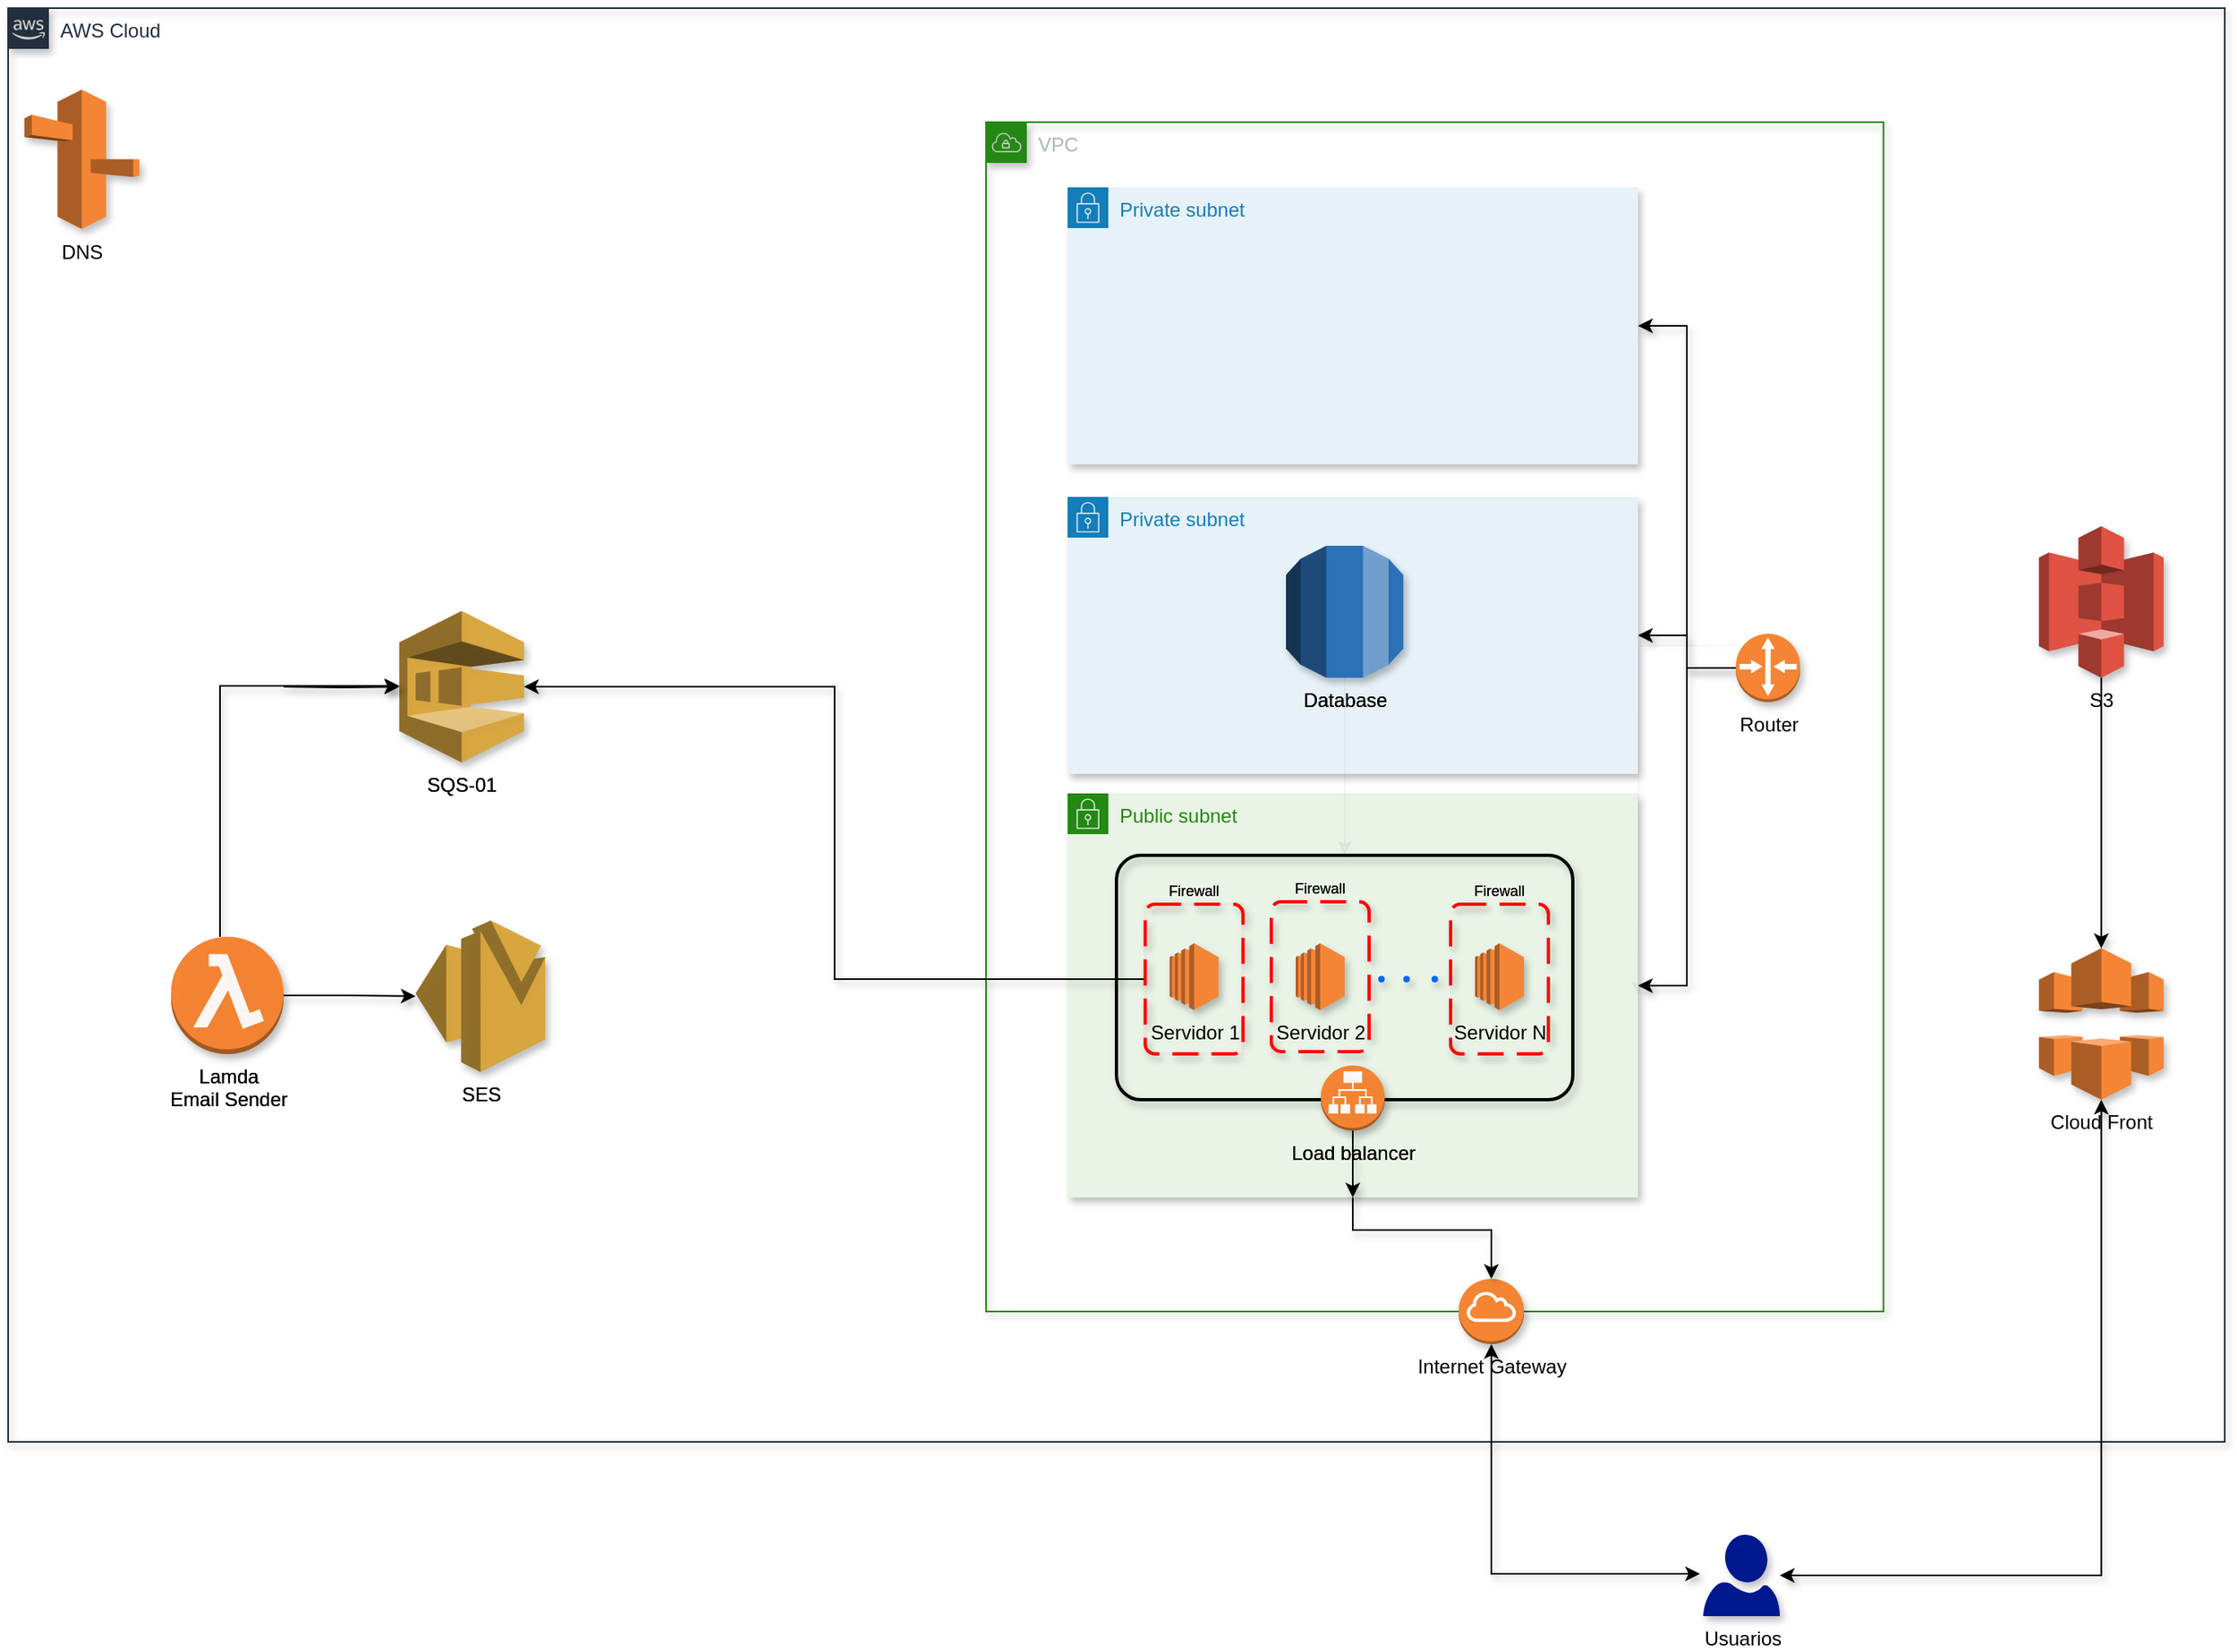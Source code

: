 <mxfile version="13.7.9" type="device" pages="2"><diagram id="Ht1M8jgEwFfnCIfOTk4-" name="Infra"><mxGraphModel dx="3112" dy="2058" grid="1" gridSize="10" guides="1" tooltips="1" connect="1" arrows="1" fold="1" page="1" pageScale="1" pageWidth="1169" pageHeight="827" math="0" shadow="0"><root><mxCell id="0"/><mxCell id="1" parent="0"/><mxCell id="UEzPUAAOIrF-is8g5C7q-75" value="AWS Cloud" style="points=[[0,0],[0.25,0],[0.5,0],[0.75,0],[1,0],[1,0.25],[1,0.5],[1,0.75],[1,1],[0.75,1],[0.5,1],[0.25,1],[0,1],[0,0.75],[0,0.5],[0,0.25]];outlineConnect=0;gradientColor=none;html=1;whiteSpace=wrap;fontSize=12;fontStyle=0;shape=mxgraph.aws4.group;grIcon=mxgraph.aws4.group_aws_cloud_alt;strokeColor=#232F3E;fillColor=none;verticalAlign=top;align=left;spacingLeft=30;fontColor=#232F3E;dashed=0;labelBackgroundColor=#ffffff;shadow=1;" parent="1" vertex="1"><mxGeometry x="-700" y="-160" width="1360" height="880" as="geometry"/></mxCell><mxCell id="mnhG8lF9wxIaQaI-vo0K-6" value="VPC" style="points=[[0,0],[0.25,0],[0.5,0],[0.75,0],[1,0],[1,0.25],[1,0.5],[1,0.75],[1,1],[0.75,1],[0.5,1],[0.25,1],[0,1],[0,0.75],[0,0.5],[0,0.25]];outlineConnect=0;gradientColor=none;html=1;whiteSpace=wrap;fontSize=12;fontStyle=0;shape=mxgraph.aws4.group;grIcon=mxgraph.aws4.group_vpc;strokeColor=#248814;fillColor=none;verticalAlign=top;align=left;spacingLeft=30;fontColor=#AAB7B8;dashed=0;shadow=1;" parent="1" vertex="1"><mxGeometry x="-100" y="-90" width="550.62" height="730" as="geometry"/></mxCell><mxCell id="mnhG8lF9wxIaQaI-vo0K-8" value="Public subnet" style="points=[[0,0],[0.25,0],[0.5,0],[0.75,0],[1,0],[1,0.25],[1,0.5],[1,0.75],[1,1],[0.75,1],[0.5,1],[0.25,1],[0,1],[0,0.75],[0,0.5],[0,0.25]];outlineConnect=0;gradientColor=none;html=1;whiteSpace=wrap;fontSize=12;fontStyle=0;shape=mxgraph.aws4.group;grIcon=mxgraph.aws4.group_security_group;grStroke=0;strokeColor=#248814;fillColor=#E9F3E6;verticalAlign=top;align=left;spacingLeft=30;fontColor=#248814;dashed=0;shadow=1;" parent="1" vertex="1"><mxGeometry x="-50" y="322" width="350" height="248" as="geometry"/></mxCell><mxCell id="MbS6RfOG2SpEnjlKsU_T-2" value="" style="rounded=1;arcSize=10;dashed=0;fillColor=none;gradientColor=none;strokeWidth=2;shadow=1;" parent="1" vertex="1"><mxGeometry x="-20" y="360" width="280" height="150" as="geometry"/></mxCell><mxCell id="mnhG8lF9wxIaQaI-vo0K-15" style="edgeStyle=orthogonalEdgeStyle;rounded=0;orthogonalLoop=1;jettySize=auto;html=1;shadow=1;" parent="1" source="mnhG8lF9wxIaQaI-vo0K-1" target="-0kQdXLuB438WXjTpxAU-2" edge="1"><mxGeometry relative="1" as="geometry"/></mxCell><mxCell id="mnhG8lF9wxIaQaI-vo0K-1" value="S3" style="outlineConnect=0;dashed=0;verticalLabelPosition=bottom;verticalAlign=top;align=center;html=1;shape=mxgraph.aws3.s3;fillColor=#E05243;gradientColor=none;shadow=1;" parent="1" vertex="1"><mxGeometry x="546" y="158" width="76.5" height="93" as="geometry"/></mxCell><mxCell id="mnhG8lF9wxIaQaI-vo0K-9" value="Private subnet" style="points=[[0,0],[0.25,0],[0.5,0],[0.75,0],[1,0],[1,0.25],[1,0.5],[1,0.75],[1,1],[0.75,1],[0.5,1],[0.25,1],[0,1],[0,0.75],[0,0.5],[0,0.25]];outlineConnect=0;gradientColor=none;html=1;whiteSpace=wrap;fontSize=12;fontStyle=0;shape=mxgraph.aws4.group;grIcon=mxgraph.aws4.group_security_group;grStroke=0;strokeColor=#147EBA;fillColor=#E6F2F8;verticalAlign=top;align=left;spacingLeft=30;fontColor=#147EBA;dashed=0;shadow=1;" parent="1" vertex="1"><mxGeometry x="-50" y="140" width="350" height="170" as="geometry"/></mxCell><mxCell id="mnhG8lF9wxIaQaI-vo0K-20" style="edgeStyle=orthogonalEdgeStyle;rounded=0;orthogonalLoop=1;jettySize=auto;html=1;entryX=0.5;entryY=0;entryDx=0;entryDy=0;shadow=1;sketch=0;fillOpacity=20;strokeOpacity=20;snapToPoint=0;fixDash=0;metaEdit=0;backgroundOutline=0;comic=0;deletable=1;opacity=20;" parent="1" source="mnhG8lF9wxIaQaI-vo0K-4" target="MbS6RfOG2SpEnjlKsU_T-2" edge="1"><mxGeometry relative="1" as="geometry"><mxPoint x="62.3" y="388.5" as="targetPoint"/><Array as="points"><mxPoint x="120" y="340"/><mxPoint x="120" y="340"/></Array></mxGeometry></mxCell><mxCell id="mnhG8lF9wxIaQaI-vo0K-4" value="Database" style="outlineConnect=0;dashed=0;verticalLabelPosition=bottom;verticalAlign=top;align=center;html=1;shape=mxgraph.aws3.rds;fillColor=#2E73B8;gradientColor=none;shadow=1;" parent="1" vertex="1"><mxGeometry x="84" y="170" width="72" height="81" as="geometry"/></mxCell><mxCell id="MbS6RfOG2SpEnjlKsU_T-6" style="edgeStyle=orthogonalEdgeStyle;rounded=0;orthogonalLoop=1;jettySize=auto;html=1;shadow=1;" parent="1" source="mnhG8lF9wxIaQaI-vo0K-10" target="mnhG8lF9wxIaQaI-vo0K-9" edge="1"><mxGeometry relative="1" as="geometry"/></mxCell><mxCell id="MbS6RfOG2SpEnjlKsU_T-7" style="edgeStyle=orthogonalEdgeStyle;rounded=0;orthogonalLoop=1;jettySize=auto;html=1;shadow=1;exitX=0;exitY=0.5;exitDx=0;exitDy=0;exitPerimeter=0;" parent="1" source="mnhG8lF9wxIaQaI-vo0K-10" edge="1"><mxGeometry relative="1" as="geometry"><mxPoint x="300" y="440" as="targetPoint"/><Array as="points"><mxPoint x="330" y="245"/><mxPoint x="330" y="440"/></Array></mxGeometry></mxCell><mxCell id="1e-k4Do-7GrArvSf9HRF-3" style="edgeStyle=orthogonalEdgeStyle;rounded=0;comic=0;sketch=0;orthogonalLoop=1;jettySize=auto;html=1;entryX=1;entryY=0.5;entryDx=0;entryDy=0;shadow=1;strokeWidth=1;" edge="1" parent="1" source="mnhG8lF9wxIaQaI-vo0K-10" target="1e-k4Do-7GrArvSf9HRF-1"><mxGeometry relative="1" as="geometry"/></mxCell><mxCell id="mnhG8lF9wxIaQaI-vo0K-10" value="Router" style="outlineConnect=0;dashed=0;verticalLabelPosition=bottom;verticalAlign=top;align=center;html=1;shape=mxgraph.aws3.router;fillColor=#F58534;gradientColor=none;shadow=1;" parent="1" vertex="1"><mxGeometry x="360" y="224" width="39.5" height="42" as="geometry"/></mxCell><mxCell id="MbS6RfOG2SpEnjlKsU_T-15" style="edgeStyle=orthogonalEdgeStyle;rounded=0;orthogonalLoop=1;jettySize=auto;html=1;entryX=-0.043;entryY=0.486;entryDx=0;entryDy=0;entryPerimeter=0;fontSize=9;startArrow=classic;startFill=1;shadow=1;" parent="1" source="mnhG8lF9wxIaQaI-vo0K-13" target="mnhG8lF9wxIaQaI-vo0K-16" edge="1"><mxGeometry relative="1" as="geometry"><Array as="points"><mxPoint x="210" y="801"/><mxPoint x="338" y="801"/></Array></mxGeometry></mxCell><mxCell id="mnhG8lF9wxIaQaI-vo0K-13" value="Internet Gateway" style="outlineConnect=0;dashed=0;verticalLabelPosition=bottom;verticalAlign=top;align=center;html=1;shape=mxgraph.aws3.internet_gateway;fillColor=#F58534;gradientColor=none;shadow=1;" parent="1" vertex="1"><mxGeometry x="190" y="620" width="40" height="40" as="geometry"/></mxCell><mxCell id="mnhG8lF9wxIaQaI-vo0K-17" style="edgeStyle=orthogonalEdgeStyle;rounded=0;orthogonalLoop=1;jettySize=auto;html=1;startArrow=classic;startFill=1;shadow=1;" parent="1" source="mnhG8lF9wxIaQaI-vo0K-16" target="-0kQdXLuB438WXjTpxAU-2" edge="1"><mxGeometry relative="1" as="geometry"/></mxCell><mxCell id="mnhG8lF9wxIaQaI-vo0K-16" value="Usuarios" style="aspect=fixed;pointerEvents=1;shadow=1;dashed=0;html=1;strokeColor=none;labelPosition=center;verticalLabelPosition=bottom;verticalAlign=top;align=center;fillColor=#00188D;shape=mxgraph.azure.user" parent="1" vertex="1"><mxGeometry x="340" y="777" width="47" height="50" as="geometry"/></mxCell><mxCell id="Nk1z6KC5Ir7FFRCZGZQF-7" style="edgeStyle=orthogonalEdgeStyle;rounded=0;orthogonalLoop=1;jettySize=auto;html=1;entryX=1;entryY=0.5;entryDx=0;entryDy=0;entryPerimeter=0;shadow=1;" parent="1" source="mnhG8lF9wxIaQaI-vo0K-21" target="Nk1z6KC5Ir7FFRCZGZQF-1" edge="1"><mxGeometry relative="1" as="geometry"/></mxCell><mxCell id="mnhG8lF9wxIaQaI-vo0K-21" value="Firewall" style="rounded=1;arcSize=10;dashed=1;strokeColor=#ff0000;fillColor=none;gradientColor=none;dashPattern=8 4;strokeWidth=2;verticalAlign=bottom;fontSize=9;labelPosition=center;verticalLabelPosition=top;align=center;shadow=1;" parent="1" vertex="1"><mxGeometry x="-2.34" y="390" width="60" height="91.88" as="geometry"/></mxCell><mxCell id="MbS6RfOG2SpEnjlKsU_T-3" value="Servidor 1" style="outlineConnect=0;dashed=0;verticalLabelPosition=bottom;verticalAlign=top;align=center;html=1;shape=mxgraph.aws3.ec2;fillColor=#F58536;gradientColor=none;fontFamily=Helvetica;fontSize=12;fontColor=#000000;strokeColor=#000000;shadow=1;" parent="1" vertex="1"><mxGeometry x="12.66" y="414" width="30" height="41" as="geometry"/></mxCell><mxCell id="MbS6RfOG2SpEnjlKsU_T-4" value="Servidor 2" style="outlineConnect=0;dashed=0;verticalLabelPosition=bottom;verticalAlign=top;align=center;html=1;shape=mxgraph.aws3.ec2;fillColor=#F58536;gradientColor=none;fontFamily=Helvetica;fontSize=12;fontColor=#000000;strokeColor=#000000;shadow=1;" parent="1" vertex="1"><mxGeometry x="90" y="414" width="30" height="41" as="geometry"/></mxCell><mxCell id="MbS6RfOG2SpEnjlKsU_T-5" value="Servidor N" style="outlineConnect=0;dashed=0;verticalLabelPosition=bottom;verticalAlign=top;align=center;html=1;shape=mxgraph.aws3.ec2;fillColor=#F58536;gradientColor=none;fontFamily=Helvetica;fontSize=12;fontColor=#000000;strokeColor=#000000;shadow=1;" parent="1" vertex="1"><mxGeometry x="200" y="414" width="30" height="41" as="geometry"/></mxCell><mxCell id="MbS6RfOG2SpEnjlKsU_T-14" style="edgeStyle=orthogonalEdgeStyle;rounded=0;orthogonalLoop=1;jettySize=auto;html=1;fontSize=9;shadow=1;exitX=0.5;exitY=1;exitDx=0;exitDy=0;" parent="1" source="mnhG8lF9wxIaQaI-vo0K-8" target="mnhG8lF9wxIaQaI-vo0K-13" edge="1"><mxGeometry relative="1" as="geometry"><Array as="points"><mxPoint x="125" y="590"/><mxPoint x="210" y="590"/></Array></mxGeometry></mxCell><mxCell id="OxUXf7kW-paoAAkhmsjb-1" value="Load balancer" style="outlineConnect=0;dashed=0;verticalLabelPosition=bottom;verticalAlign=top;align=center;html=1;shape=mxgraph.aws3.application_load_balancer;fillColor=#F58534;gradientColor=none;shadow=1;" parent="1" vertex="1"><mxGeometry x="105.41" y="489" width="39.19" height="40" as="geometry"/></mxCell><mxCell id="MbS6RfOG2SpEnjlKsU_T-8" value="Firewall" style="rounded=1;arcSize=10;dashed=1;strokeColor=#ff0000;fillColor=none;gradientColor=none;dashPattern=8 4;strokeWidth=2;verticalAlign=bottom;fontSize=9;labelPosition=center;verticalLabelPosition=top;align=center;shadow=1;" parent="1" vertex="1"><mxGeometry x="75" y="388.56" width="60" height="91.88" as="geometry"/></mxCell><mxCell id="MbS6RfOG2SpEnjlKsU_T-9" value="Firewall" style="rounded=1;arcSize=10;dashed=1;strokeColor=#ff0000;fillColor=none;gradientColor=none;dashPattern=8 4;strokeWidth=2;verticalAlign=bottom;fontSize=9;labelPosition=center;verticalLabelPosition=top;align=center;shadow=1;" parent="1" vertex="1"><mxGeometry x="185" y="390" width="60" height="91.88" as="geometry"/></mxCell><mxCell id="MbS6RfOG2SpEnjlKsU_T-10" value="" style="shape=ellipse;fillColor=#0065FF;strokeColor=none;html=1;fontSize=9;shadow=1;" parent="1" vertex="1"><mxGeometry x="140.6" y="433.94" width="4" height="4" as="geometry"/></mxCell><mxCell id="MbS6RfOG2SpEnjlKsU_T-11" value="" style="shape=ellipse;fillColor=#0065FF;strokeColor=none;html=1;fontSize=9;shadow=1;" parent="1" vertex="1"><mxGeometry x="156" y="433.94" width="4" height="4" as="geometry"/></mxCell><mxCell id="MbS6RfOG2SpEnjlKsU_T-12" value="" style="shape=ellipse;fillColor=#0065FF;strokeColor=none;html=1;fontSize=9;shadow=1;" parent="1" vertex="1"><mxGeometry x="173.31" y="433.94" width="4" height="4" as="geometry"/></mxCell><mxCell id="-0kQdXLuB438WXjTpxAU-2" value="Cloud Front" style="outlineConnect=0;dashed=0;verticalLabelPosition=bottom;verticalAlign=top;align=center;html=1;shape=mxgraph.aws3.cloudfront;fillColor=#F58536;gradientColor=none;shadow=1;" parent="1" vertex="1"><mxGeometry x="546" y="417" width="76.5" height="93" as="geometry"/></mxCell><mxCell id="Nk1z6KC5Ir7FFRCZGZQF-1" value="SQS-01" style="outlineConnect=0;dashed=0;verticalLabelPosition=bottom;verticalAlign=top;align=center;html=1;shape=mxgraph.aws3.sqs;fillColor=#D9A741;gradientColor=none;shadow=1;" parent="1" vertex="1"><mxGeometry x="-460" y="210" width="76.5" height="93" as="geometry"/></mxCell><mxCell id="Nk1z6KC5Ir7FFRCZGZQF-6" style="edgeStyle=orthogonalEdgeStyle;rounded=0;orthogonalLoop=1;jettySize=auto;html=1;shadow=1;" parent="1" target="Nk1z6KC5Ir7FFRCZGZQF-1" edge="1"><mxGeometry relative="1" as="geometry"><mxPoint x="-531" y="256.5" as="sourcePoint"/></mxGeometry></mxCell><mxCell id="Nk1z6KC5Ir7FFRCZGZQF-3" value="SES" style="outlineConnect=0;dashed=0;verticalLabelPosition=bottom;verticalAlign=top;align=center;html=1;shape=mxgraph.aws3.ses;fillColor=#D9A741;gradientColor=none;shadow=1;" parent="1" vertex="1"><mxGeometry x="-450" y="400" width="79.5" height="93" as="geometry"/></mxCell><mxCell id="Nk1z6KC5Ir7FFRCZGZQF-5" style="edgeStyle=orthogonalEdgeStyle;rounded=0;orthogonalLoop=1;jettySize=auto;html=1;shadow=1;" parent="1" source="Nk1z6KC5Ir7FFRCZGZQF-4" target="Nk1z6KC5Ir7FFRCZGZQF-3" edge="1"><mxGeometry relative="1" as="geometry"/></mxCell><mxCell id="Nk1z6KC5Ir7FFRCZGZQF-8" style="edgeStyle=orthogonalEdgeStyle;rounded=0;orthogonalLoop=1;jettySize=auto;html=1;shadow=1;" parent="1" source="Nk1z6KC5Ir7FFRCZGZQF-4" target="Nk1z6KC5Ir7FFRCZGZQF-1" edge="1"><mxGeometry relative="1" as="geometry"><Array as="points"><mxPoint x="-570" y="256"/></Array></mxGeometry></mxCell><mxCell id="Nk1z6KC5Ir7FFRCZGZQF-4" value="Lamda&lt;br&gt;Email Sender" style="outlineConnect=0;dashed=0;verticalLabelPosition=bottom;verticalAlign=top;align=center;html=1;shape=mxgraph.aws3.lambda_function;fillColor=#F58534;gradientColor=none;shadow=1;" parent="1" vertex="1"><mxGeometry x="-600" y="410" width="69" height="72" as="geometry"/></mxCell><mxCell id="a4WOM5VTJcxrO73jm8Ho-1" value="DNS" style="outlineConnect=0;dashed=0;verticalLabelPosition=bottom;verticalAlign=top;align=center;html=1;shape=mxgraph.aws3.route_53;fillColor=#F58536;gradientColor=none;shadow=1;" parent="1" vertex="1"><mxGeometry x="-690" y="-110" width="70.5" height="85.5" as="geometry"/></mxCell><mxCell id="zT_Kn03Fci27_pbCyP-L-1" value="SQS-01" style="outlineConnect=0;dashed=0;verticalLabelPosition=bottom;verticalAlign=top;align=center;html=1;shape=mxgraph.aws3.sqs;fillColor=#D9A741;shadow=1;sketch=0;fillOpacity=20;strokeOpacity=20;snapToPoint=0;fixDash=0;metaEdit=0;backgroundOutline=0;comic=0;deletable=1;opacity=5;noLabel=0;labelBackgroundColor=none;labelBorderColor=none;" vertex="1" parent="1"><mxGeometry x="-460" y="210" width="76.5" height="93" as="geometry"/></mxCell><mxCell id="zT_Kn03Fci27_pbCyP-L-2" style="edgeStyle=orthogonalEdgeStyle;rounded=0;orthogonalLoop=1;jettySize=auto;html=1;shadow=1;sketch=0;fillOpacity=20;strokeOpacity=20;snapToPoint=0;fixDash=0;metaEdit=0;backgroundOutline=0;comic=0;deletable=1;opacity=20;" edge="1" target="zT_Kn03Fci27_pbCyP-L-1" parent="1"><mxGeometry relative="1" as="geometry"><mxPoint x="-531" y="256.5" as="sourcePoint"/></mxGeometry></mxCell><mxCell id="zT_Kn03Fci27_pbCyP-L-3" value="SES" style="outlineConnect=0;dashed=0;verticalLabelPosition=bottom;verticalAlign=top;align=center;html=1;shape=mxgraph.aws3.ses;fillColor=#D9A741;gradientColor=none;shadow=1;sketch=0;fillOpacity=20;strokeOpacity=20;snapToPoint=0;fixDash=0;metaEdit=0;backgroundOutline=0;comic=0;deletable=1;opacity=20;" vertex="1" parent="1"><mxGeometry x="-450" y="400" width="79.5" height="93" as="geometry"/></mxCell><mxCell id="zT_Kn03Fci27_pbCyP-L-4" style="edgeStyle=orthogonalEdgeStyle;rounded=0;orthogonalLoop=1;jettySize=auto;html=1;shadow=1;sketch=0;fillOpacity=20;strokeOpacity=20;snapToPoint=0;fixDash=0;metaEdit=0;backgroundOutline=0;comic=0;deletable=1;opacity=20;" edge="1" source="zT_Kn03Fci27_pbCyP-L-6" target="zT_Kn03Fci27_pbCyP-L-3" parent="1"><mxGeometry relative="1" as="geometry"/></mxCell><mxCell id="zT_Kn03Fci27_pbCyP-L-5" style="edgeStyle=orthogonalEdgeStyle;rounded=0;orthogonalLoop=1;jettySize=auto;html=1;shadow=1;sketch=0;fillOpacity=20;strokeOpacity=20;snapToPoint=0;fixDash=0;metaEdit=0;backgroundOutline=0;comic=0;deletable=1;opacity=20;" edge="1" source="zT_Kn03Fci27_pbCyP-L-6" target="zT_Kn03Fci27_pbCyP-L-1" parent="1"><mxGeometry relative="1" as="geometry"><Array as="points"><mxPoint x="-570" y="256"/></Array></mxGeometry></mxCell><mxCell id="zT_Kn03Fci27_pbCyP-L-6" value="Lamda&lt;br&gt;Email Sender" style="outlineConnect=0;dashed=0;verticalLabelPosition=bottom;verticalAlign=top;align=center;html=1;shape=mxgraph.aws3.lambda_function;fillColor=#F58534;gradientColor=none;shadow=1;sketch=0;fillOpacity=20;strokeOpacity=20;snapToPoint=0;fixDash=0;metaEdit=0;backgroundOutline=0;comic=0;deletable=1;opacity=20;" vertex="1" parent="1"><mxGeometry x="-600" y="410" width="69" height="72" as="geometry"/></mxCell><mxCell id="zT_Kn03Fci27_pbCyP-L-8" style="edgeStyle=orthogonalEdgeStyle;rounded=0;orthogonalLoop=1;jettySize=auto;html=1;entryX=1;entryY=0.5;entryDx=0;entryDy=0;entryPerimeter=0;shadow=1;sketch=0;fillOpacity=20;strokeOpacity=20;snapToPoint=0;fixDash=0;metaEdit=0;backgroundOutline=0;comic=0;deletable=1;opacity=20;" edge="1" source="zT_Kn03Fci27_pbCyP-L-12" target="zT_Kn03Fci27_pbCyP-L-1" parent="1"><mxGeometry relative="1" as="geometry"/></mxCell><mxCell id="1e-k4Do-7GrArvSf9HRF-4" style="edgeStyle=orthogonalEdgeStyle;rounded=0;comic=0;sketch=0;orthogonalLoop=1;jettySize=auto;html=1;shadow=1;strokeWidth=1;" edge="1" parent="1" source="zT_Kn03Fci27_pbCyP-L-9" target="mnhG8lF9wxIaQaI-vo0K-8"><mxGeometry relative="1" as="geometry"><Array as="points"><mxPoint x="125" y="550"/><mxPoint x="125" y="550"/></Array></mxGeometry></mxCell><mxCell id="zT_Kn03Fci27_pbCyP-L-9" value="Load balancer" style="outlineConnect=0;dashed=0;verticalLabelPosition=bottom;verticalAlign=top;align=center;html=1;shape=mxgraph.aws3.application_load_balancer;fillColor=#F58534;gradientColor=none;shadow=1;sketch=0;fillOpacity=20;strokeOpacity=20;snapToPoint=0;fixDash=0;metaEdit=0;backgroundOutline=0;comic=0;deletable=1;opacity=20;" vertex="1" parent="1"><mxGeometry x="105.41" y="489" width="39.19" height="40" as="geometry"/></mxCell><mxCell id="zT_Kn03Fci27_pbCyP-L-10" value="Firewall" style="rounded=1;arcSize=10;dashed=1;strokeColor=#ff0000;fillColor=none;gradientColor=none;dashPattern=8 4;strokeWidth=2;verticalAlign=bottom;fontSize=9;labelPosition=center;verticalLabelPosition=top;align=center;shadow=1;sketch=0;fillOpacity=20;strokeOpacity=20;snapToPoint=0;fixDash=0;metaEdit=0;backgroundOutline=0;comic=0;deletable=1;opacity=20;" vertex="1" parent="1"><mxGeometry x="185" y="390" width="60" height="91.88" as="geometry"/></mxCell><mxCell id="zT_Kn03Fci27_pbCyP-L-11" value="Firewall" style="rounded=1;arcSize=10;dashed=1;strokeColor=#ff0000;fillColor=none;gradientColor=none;dashPattern=8 4;strokeWidth=2;verticalAlign=bottom;fontSize=9;labelPosition=center;verticalLabelPosition=top;align=center;shadow=1;sketch=0;fillOpacity=20;strokeOpacity=20;snapToPoint=0;fixDash=0;metaEdit=0;backgroundOutline=0;comic=0;deletable=1;opacity=20;" vertex="1" parent="1"><mxGeometry x="75" y="388.56" width="60" height="91.88" as="geometry"/></mxCell><mxCell id="zT_Kn03Fci27_pbCyP-L-12" value="Firewall" style="rounded=0;arcSize=10;dashed=1;strokeColor=#ff0000;fillColor=none;gradientColor=none;dashPattern=8 4;strokeWidth=2;verticalAlign=bottom;fontSize=9;labelPosition=center;verticalLabelPosition=top;align=center;shadow=1;sketch=0;fillOpacity=20;strokeOpacity=20;snapToPoint=0;fixDash=0;metaEdit=0;backgroundOutline=0;comic=0;deletable=1;opacity=20;glass=0;" vertex="1" parent="1"><mxGeometry x="-2.34" y="390" width="60" height="91.88" as="geometry"/></mxCell><mxCell id="zT_Kn03Fci27_pbCyP-L-14" style="edgeStyle=orthogonalEdgeStyle;rounded=0;orthogonalLoop=1;jettySize=auto;html=1;shadow=1;sketch=0;fillOpacity=20;strokeOpacity=20;snapToPoint=0;fixDash=0;metaEdit=0;backgroundOutline=0;comic=0;deletable=1;opacity=20;" edge="1" parent="1"><mxGeometry relative="1" as="geometry"><mxPoint x="360.0" y="231" as="sourcePoint"/><mxPoint x="300" y="446" as="targetPoint"/></mxGeometry></mxCell><mxCell id="zT_Kn03Fci27_pbCyP-L-15" value="Database" style="outlineConnect=0;dashed=0;verticalLabelPosition=bottom;verticalAlign=top;align=center;html=1;shape=mxgraph.aws3.rds;fillColor=#2E73B8;gradientColor=none;shadow=1;sketch=0;fillOpacity=20;strokeOpacity=20;snapToPoint=0;fixDash=0;metaEdit=0;backgroundOutline=0;comic=0;deletable=1;opacity=20;" vertex="1" parent="1"><mxGeometry x="84" y="170" width="72" height="81" as="geometry"/></mxCell><mxCell id="1e-k4Do-7GrArvSf9HRF-1" value="Private subnet" style="points=[[0,0],[0.25,0],[0.5,0],[0.75,0],[1,0],[1,0.25],[1,0.5],[1,0.75],[1,1],[0.75,1],[0.5,1],[0.25,1],[0,1],[0,0.75],[0,0.5],[0,0.25]];outlineConnect=0;gradientColor=none;html=1;whiteSpace=wrap;fontSize=12;fontStyle=0;shape=mxgraph.aws4.group;grIcon=mxgraph.aws4.group_security_group;grStroke=0;strokeColor=#147EBA;fillColor=#E6F2F8;verticalAlign=top;align=left;spacingLeft=30;fontColor=#147EBA;dashed=0;shadow=1;" vertex="1" parent="1"><mxGeometry x="-49.99" y="-50" width="350" height="170" as="geometry"/></mxCell></root></mxGraphModel></diagram><diagram id="qpSCPYUVqvApu8bBz1Ph" name="add vpc"><mxGraphModel dx="2793" dy="2331" grid="1" gridSize="10" guides="1" tooltips="1" connect="1" arrows="1" fold="1" page="1" pageScale="1" pageWidth="850" pageHeight="1100" math="0" shadow="0"><root><mxCell id="N6f3MoPMGR9U4BgTMxcW-0"/><mxCell id="N6f3MoPMGR9U4BgTMxcW-1" parent="N6f3MoPMGR9U4BgTMxcW-0"/><mxCell id="0aIu2Z8P8pL4JlLy0Sey-0" value="AWS Cloud" style="points=[[0,0],[0.25,0],[0.5,0],[0.75,0],[1,0],[1,0.25],[1,0.5],[1,0.75],[1,1],[0.75,1],[0.5,1],[0.25,1],[0,1],[0,0.75],[0,0.5],[0,0.25]];outlineConnect=0;gradientColor=none;html=1;whiteSpace=wrap;fontSize=12;fontStyle=0;shape=mxgraph.aws4.group;grIcon=mxgraph.aws4.group_aws_cloud_alt;strokeColor=#232F3E;fillColor=none;verticalAlign=top;align=left;spacingLeft=30;fontColor=#232F3E;dashed=0;labelBackgroundColor=#ffffff;shadow=1;" vertex="1" parent="N6f3MoPMGR9U4BgTMxcW-1"><mxGeometry x="-700" y="-160" width="1360" height="880" as="geometry"/></mxCell><mxCell id="0aIu2Z8P8pL4JlLy0Sey-1" value="VPC" style="points=[[0,0],[0.25,0],[0.5,0],[0.75,0],[1,0],[1,0.25],[1,0.5],[1,0.75],[1,1],[0.75,1],[0.5,1],[0.25,1],[0,1],[0,0.75],[0,0.5],[0,0.25]];outlineConnect=0;gradientColor=none;html=1;whiteSpace=wrap;fontSize=12;fontStyle=0;shape=mxgraph.aws4.group;grIcon=mxgraph.aws4.group_vpc;strokeColor=#248814;fillColor=none;verticalAlign=top;align=left;spacingLeft=30;fontColor=#AAB7B8;dashed=0;shadow=1;" vertex="1" parent="N6f3MoPMGR9U4BgTMxcW-1"><mxGeometry x="-100" y="-90" width="550.62" height="730" as="geometry"/></mxCell><mxCell id="0aIu2Z8P8pL4JlLy0Sey-2" value="Public subnet" style="points=[[0,0],[0.25,0],[0.5,0],[0.75,0],[1,0],[1,0.25],[1,0.5],[1,0.75],[1,1],[0.75,1],[0.5,1],[0.25,1],[0,1],[0,0.75],[0,0.5],[0,0.25]];outlineConnect=0;gradientColor=none;html=1;whiteSpace=wrap;fontSize=12;fontStyle=0;shape=mxgraph.aws4.group;grIcon=mxgraph.aws4.group_security_group;grStroke=0;strokeColor=#248814;fillColor=#E9F3E6;verticalAlign=top;align=left;spacingLeft=30;fontColor=#248814;dashed=0;shadow=1;" vertex="1" parent="N6f3MoPMGR9U4BgTMxcW-1"><mxGeometry x="-50" y="322" width="350" height="248" as="geometry"/></mxCell><mxCell id="0aIu2Z8P8pL4JlLy0Sey-4" style="edgeStyle=orthogonalEdgeStyle;rounded=0;orthogonalLoop=1;jettySize=auto;html=1;shadow=1;" edge="1" parent="N6f3MoPMGR9U4BgTMxcW-1" source="0aIu2Z8P8pL4JlLy0Sey-5" target="0aIu2Z8P8pL4JlLy0Sey-29"><mxGeometry relative="1" as="geometry"/></mxCell><mxCell id="0aIu2Z8P8pL4JlLy0Sey-5" value="S3" style="outlineConnect=0;dashed=0;verticalLabelPosition=bottom;verticalAlign=top;align=center;html=1;shape=mxgraph.aws3.s3;fillColor=#E05243;gradientColor=none;shadow=1;" vertex="1" parent="N6f3MoPMGR9U4BgTMxcW-1"><mxGeometry x="546" y="158" width="76.5" height="93" as="geometry"/></mxCell><mxCell id="0aIu2Z8P8pL4JlLy0Sey-13" style="edgeStyle=orthogonalEdgeStyle;rounded=0;orthogonalLoop=1;jettySize=auto;html=1;entryX=-0.043;entryY=0.486;entryDx=0;entryDy=0;entryPerimeter=0;fontSize=9;startArrow=classic;startFill=1;shadow=1;" edge="1" parent="N6f3MoPMGR9U4BgTMxcW-1" source="0aIu2Z8P8pL4JlLy0Sey-14" target="0aIu2Z8P8pL4JlLy0Sey-16"><mxGeometry relative="1" as="geometry"><Array as="points"><mxPoint x="210" y="801"/><mxPoint x="338" y="801"/></Array></mxGeometry></mxCell><mxCell id="0aIu2Z8P8pL4JlLy0Sey-14" value="Internet Gateway" style="outlineConnect=0;dashed=0;verticalLabelPosition=bottom;verticalAlign=top;align=center;html=1;shape=mxgraph.aws3.internet_gateway;fillColor=#F58534;gradientColor=none;shadow=1;" vertex="1" parent="N6f3MoPMGR9U4BgTMxcW-1"><mxGeometry x="190" y="620" width="40" height="40" as="geometry"/></mxCell><mxCell id="0aIu2Z8P8pL4JlLy0Sey-15" style="edgeStyle=orthogonalEdgeStyle;rounded=0;orthogonalLoop=1;jettySize=auto;html=1;startArrow=classic;startFill=1;shadow=1;" edge="1" parent="N6f3MoPMGR9U4BgTMxcW-1" source="0aIu2Z8P8pL4JlLy0Sey-16" target="0aIu2Z8P8pL4JlLy0Sey-29"><mxGeometry relative="1" as="geometry"/></mxCell><mxCell id="0aIu2Z8P8pL4JlLy0Sey-16" value="Usuarios" style="aspect=fixed;pointerEvents=1;shadow=1;dashed=0;html=1;strokeColor=none;labelPosition=center;verticalLabelPosition=bottom;verticalAlign=top;align=center;fillColor=#00188D;shape=mxgraph.azure.user" vertex="1" parent="N6f3MoPMGR9U4BgTMxcW-1"><mxGeometry x="340" y="777" width="47" height="50" as="geometry"/></mxCell><mxCell id="0aIu2Z8P8pL4JlLy0Sey-22" style="edgeStyle=orthogonalEdgeStyle;rounded=0;orthogonalLoop=1;jettySize=auto;html=1;fontSize=9;shadow=1;exitX=0.5;exitY=1;exitDx=0;exitDy=0;" edge="1" parent="N6f3MoPMGR9U4BgTMxcW-1" source="0aIu2Z8P8pL4JlLy0Sey-2" target="0aIu2Z8P8pL4JlLy0Sey-14"><mxGeometry relative="1" as="geometry"><Array as="points"><mxPoint x="125" y="590"/><mxPoint x="210" y="590"/></Array></mxGeometry></mxCell><mxCell id="0aIu2Z8P8pL4JlLy0Sey-29" value="Cloud Front" style="outlineConnect=0;dashed=0;verticalLabelPosition=bottom;verticalAlign=top;align=center;html=1;shape=mxgraph.aws3.cloudfront;fillColor=#F58536;gradientColor=none;shadow=1;" vertex="1" parent="N6f3MoPMGR9U4BgTMxcW-1"><mxGeometry x="546" y="417" width="76.5" height="93" as="geometry"/></mxCell><mxCell id="0aIu2Z8P8pL4JlLy0Sey-36" value="DNS" style="outlineConnect=0;dashed=0;verticalLabelPosition=bottom;verticalAlign=top;align=center;html=1;shape=mxgraph.aws3.route_53;fillColor=#F58536;gradientColor=none;shadow=1;" vertex="1" parent="N6f3MoPMGR9U4BgTMxcW-1"><mxGeometry x="-690" y="-110" width="70.5" height="85.5" as="geometry"/></mxCell></root></mxGraphModel></diagram></mxfile>